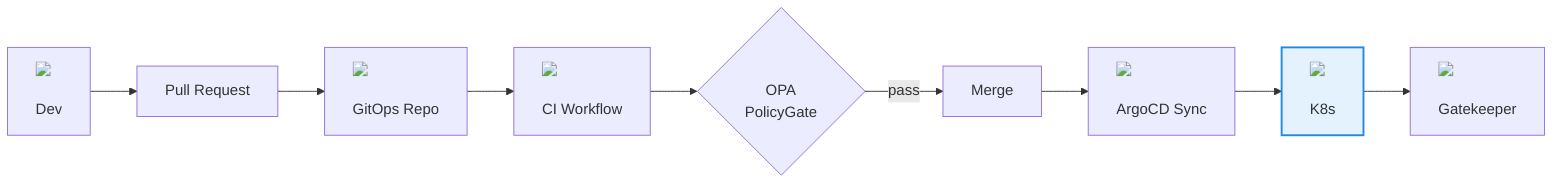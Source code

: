 flowchart LR
    dev@{ label: "<img src=\"https://api.iconify.design/fa6-solid/user-gear.svg\" width=\"26\"><br>Dev" } --> pr["Pull&nbsp;Request"]
    pr --> repo@{ label: "<img src=\"https://api.iconify.design/octicon/repo.svg\" width=\"28\"><br>GitOps&nbsp;Repo" }
    repo --> ci@{ label: "<img src=\"https://api.iconify.design/logos/github-actions.svg\" width=\"28\"><br>CI&nbsp;Workflow" }
    ci --> opa{"<br>OPA<br>PolicyGate"}
    opa -- pass --> merge["Merge"]
    merge --> argo@{ label: "<img src=\"https://api.iconify.design/simple-icons/argo.svg\" width=\"24\"><br>ArgoCD&nbsp;Sync" }
    argo --> cluster@{ label: "<img src=\"https://api.iconify.design/logos/kubernetes.svg\" width=\"30\"><br>K8s" }
    cluster --> gk@{ label: "<img src=\"https://api.iconify.design/material-icon-theme:opa.svg\" width=\"24\"><br>Gatekeeper" }

    dev@{ shape: rect}
    repo@{ shape: rect}
    ci@{ shape: rect}
    argo@{ shape: rect}
    cluster@{ shape: rect}
    gk@{ shape: rect}
     cluster:::blue
    classDef blue fill:#e3f2fd,stroke:#1e88e5,stroke-width:2px,radius:4px
    classDef pink fill:#fce4ec,stroke:#d81b60,stroke-width:2px,radius:4px